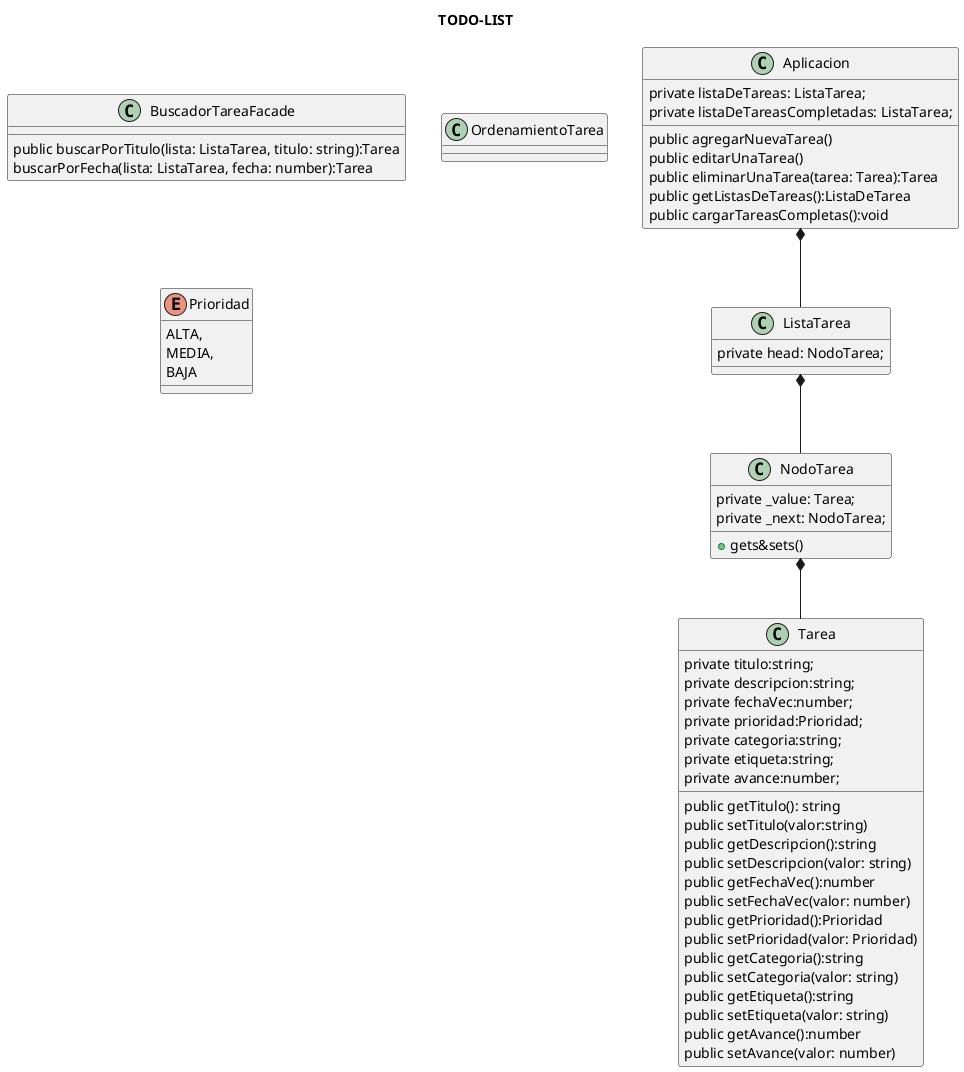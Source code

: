@startuml DiagramaClases

title TODO-LIST

class Aplicacion{
    private listaDeTareas: ListaTarea;
    private listaDeTareasCompletadas: ListaTarea;
    
    public agregarNuevaTarea()
    public editarUnaTarea()
    public eliminarUnaTarea(tarea: Tarea):Tarea
    public getListasDeTareas():ListaDeTarea
    public cargarTareasCompletas():void
}

class Tarea{
    private titulo:string;
    private descripcion:string;
    private fechaVec:number;
    private prioridad:Prioridad;
    private categoria:string;
    private etiqueta:string;
    private avance:number;

    public getTitulo(): string
    public setTitulo(valor:string)
    public getDescripcion():string
    public setDescripcion(valor: string)
    public getFechaVec():number
    public setFechaVec(valor: number)
    public getPrioridad():Prioridad
    public setPrioridad(valor: Prioridad)
    public getCategoria():string
    public setCategoria(valor: string)
    public getEtiqueta():string
    public setEtiqueta(valor: string)
    public getAvance():number
    public setAvance(valor: number)
}

class NodoTarea{
    private _value: Tarea;
    private _next: NodoTarea;

    + gets&sets()
}

class ListaTarea{
    private head: NodoTarea;
}

class BuscadorTareaFacade{
    public buscarPorTitulo(lista: ListaTarea, titulo: string):Tarea
    buscarPorFecha(lista: ListaTarea, fecha: number):Tarea
}

class OrdenamientoTarea{

}



enum Prioridad{
    ALTA,
    MEDIA,
    BAJA
}

'relaciones
Aplicacion *-- ListaTarea

ListaTarea *-- NodoTarea
NodoTarea *-- Tarea

@enduml